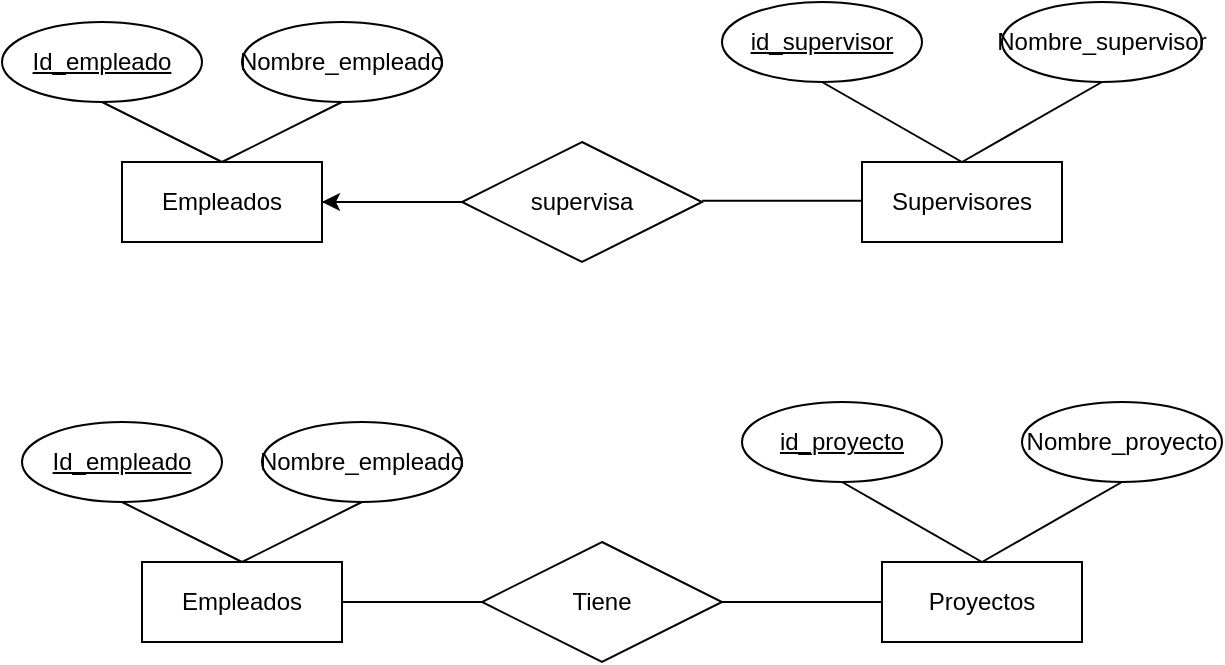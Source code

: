 <mxfile version="25.0.3">
  <diagram name="Página-1" id="SwvaVbSk8qbzMh4MLZsh">
    <mxGraphModel dx="654" dy="875" grid="1" gridSize="10" guides="1" tooltips="1" connect="1" arrows="1" fold="1" page="1" pageScale="1" pageWidth="827" pageHeight="1169" math="0" shadow="0">
      <root>
        <mxCell id="0" />
        <mxCell id="1" parent="0" />
        <mxCell id="cMKydo8FVzxPNqGR1aTB-32" style="edgeStyle=orthogonalEdgeStyle;rounded=0;orthogonalLoop=1;jettySize=auto;html=1;exitX=0;exitY=0.5;exitDx=0;exitDy=0;entryX=1;entryY=0.5;entryDx=0;entryDy=0;" edge="1" parent="1" source="cMKydo8FVzxPNqGR1aTB-1" target="cMKydo8FVzxPNqGR1aTB-3">
          <mxGeometry relative="1" as="geometry" />
        </mxCell>
        <mxCell id="cMKydo8FVzxPNqGR1aTB-1" value="supervisa" style="shape=rhombus;perimeter=rhombusPerimeter;whiteSpace=wrap;html=1;align=center;" vertex="1" parent="1">
          <mxGeometry x="350" y="370" width="120" height="60" as="geometry" />
        </mxCell>
        <mxCell id="cMKydo8FVzxPNqGR1aTB-2" value="Supervisores" style="whiteSpace=wrap;html=1;align=center;" vertex="1" parent="1">
          <mxGeometry x="550" y="380" width="100" height="40" as="geometry" />
        </mxCell>
        <mxCell id="cMKydo8FVzxPNqGR1aTB-3" value="Empleados" style="whiteSpace=wrap;html=1;align=center;" vertex="1" parent="1">
          <mxGeometry x="180" y="380" width="100" height="40" as="geometry" />
        </mxCell>
        <mxCell id="cMKydo8FVzxPNqGR1aTB-4" value="" style="endArrow=none;html=1;rounded=0;exitX=1;exitY=0.5;exitDx=0;exitDy=0;entryX=0;entryY=0.5;entryDx=0;entryDy=0;" edge="1" parent="1" source="cMKydo8FVzxPNqGR1aTB-3" target="cMKydo8FVzxPNqGR1aTB-1">
          <mxGeometry relative="1" as="geometry">
            <mxPoint x="330" y="400" as="sourcePoint" />
            <mxPoint x="490" y="400" as="targetPoint" />
          </mxGeometry>
        </mxCell>
        <mxCell id="cMKydo8FVzxPNqGR1aTB-6" value="" style="endArrow=none;html=1;rounded=0;exitX=1;exitY=0.5;exitDx=0;exitDy=0;entryX=0;entryY=0.5;entryDx=0;entryDy=0;" edge="1" parent="1">
          <mxGeometry relative="1" as="geometry">
            <mxPoint x="470" y="399.41" as="sourcePoint" />
            <mxPoint x="550" y="399.41" as="targetPoint" />
          </mxGeometry>
        </mxCell>
        <mxCell id="cMKydo8FVzxPNqGR1aTB-7" value="Id_empleado" style="ellipse;whiteSpace=wrap;html=1;align=center;fontStyle=4;" vertex="1" parent="1">
          <mxGeometry x="120" y="310" width="100" height="40" as="geometry" />
        </mxCell>
        <mxCell id="cMKydo8FVzxPNqGR1aTB-8" value="id_supervisor" style="ellipse;whiteSpace=wrap;html=1;align=center;fontStyle=4;" vertex="1" parent="1">
          <mxGeometry x="480" y="300" width="100" height="40" as="geometry" />
        </mxCell>
        <mxCell id="cMKydo8FVzxPNqGR1aTB-9" value="Nombre_empleado" style="ellipse;whiteSpace=wrap;html=1;align=center;" vertex="1" parent="1">
          <mxGeometry x="240" y="310" width="100" height="40" as="geometry" />
        </mxCell>
        <mxCell id="cMKydo8FVzxPNqGR1aTB-11" value="Nombre_supervisor" style="ellipse;whiteSpace=wrap;html=1;align=center;" vertex="1" parent="1">
          <mxGeometry x="620" y="300" width="100" height="40" as="geometry" />
        </mxCell>
        <mxCell id="cMKydo8FVzxPNqGR1aTB-12" value="" style="endArrow=none;html=1;rounded=0;exitX=0.5;exitY=1;exitDx=0;exitDy=0;entryX=0.5;entryY=0;entryDx=0;entryDy=0;" edge="1" parent="1" source="cMKydo8FVzxPNqGR1aTB-7" target="cMKydo8FVzxPNqGR1aTB-3">
          <mxGeometry relative="1" as="geometry">
            <mxPoint x="290" y="410" as="sourcePoint" />
            <mxPoint x="360" y="410" as="targetPoint" />
          </mxGeometry>
        </mxCell>
        <mxCell id="cMKydo8FVzxPNqGR1aTB-13" value="" style="endArrow=none;html=1;rounded=0;exitX=0.5;exitY=1;exitDx=0;exitDy=0;entryX=0.5;entryY=0;entryDx=0;entryDy=0;" edge="1" parent="1" source="cMKydo8FVzxPNqGR1aTB-9" target="cMKydo8FVzxPNqGR1aTB-3">
          <mxGeometry relative="1" as="geometry">
            <mxPoint x="180" y="360" as="sourcePoint" />
            <mxPoint x="240" y="390" as="targetPoint" />
          </mxGeometry>
        </mxCell>
        <mxCell id="cMKydo8FVzxPNqGR1aTB-15" value="" style="endArrow=none;html=1;rounded=0;exitX=0.5;exitY=1;exitDx=0;exitDy=0;entryX=0.5;entryY=0;entryDx=0;entryDy=0;" edge="1" parent="1" source="cMKydo8FVzxPNqGR1aTB-8" target="cMKydo8FVzxPNqGR1aTB-2">
          <mxGeometry relative="1" as="geometry">
            <mxPoint x="180" y="360" as="sourcePoint" />
            <mxPoint x="240" y="390" as="targetPoint" />
          </mxGeometry>
        </mxCell>
        <mxCell id="cMKydo8FVzxPNqGR1aTB-16" value="" style="endArrow=none;html=1;rounded=0;exitX=0.5;exitY=1;exitDx=0;exitDy=0;entryX=0.5;entryY=0;entryDx=0;entryDy=0;" edge="1" parent="1" source="cMKydo8FVzxPNqGR1aTB-11" target="cMKydo8FVzxPNqGR1aTB-2">
          <mxGeometry relative="1" as="geometry">
            <mxPoint x="580" y="360" as="sourcePoint" />
            <mxPoint x="610" y="390" as="targetPoint" />
          </mxGeometry>
        </mxCell>
        <mxCell id="cMKydo8FVzxPNqGR1aTB-17" value="Tiene" style="shape=rhombus;perimeter=rhombusPerimeter;whiteSpace=wrap;html=1;align=center;" vertex="1" parent="1">
          <mxGeometry x="360" y="570" width="120" height="60" as="geometry" />
        </mxCell>
        <mxCell id="cMKydo8FVzxPNqGR1aTB-19" value="Proyectos" style="whiteSpace=wrap;html=1;align=center;" vertex="1" parent="1">
          <mxGeometry x="560" y="580" width="100" height="40" as="geometry" />
        </mxCell>
        <mxCell id="cMKydo8FVzxPNqGR1aTB-20" value="Empleados" style="whiteSpace=wrap;html=1;align=center;" vertex="1" parent="1">
          <mxGeometry x="190" y="580" width="100" height="40" as="geometry" />
        </mxCell>
        <mxCell id="cMKydo8FVzxPNqGR1aTB-21" value="" style="endArrow=none;html=1;rounded=0;exitX=1;exitY=0.5;exitDx=0;exitDy=0;entryX=0;entryY=0.5;entryDx=0;entryDy=0;" edge="1" parent="1" source="cMKydo8FVzxPNqGR1aTB-20" target="cMKydo8FVzxPNqGR1aTB-17">
          <mxGeometry relative="1" as="geometry">
            <mxPoint x="340" y="600" as="sourcePoint" />
            <mxPoint x="500" y="600" as="targetPoint" />
          </mxGeometry>
        </mxCell>
        <mxCell id="cMKydo8FVzxPNqGR1aTB-23" value="Id_empleado" style="ellipse;whiteSpace=wrap;html=1;align=center;fontStyle=4;" vertex="1" parent="1">
          <mxGeometry x="130" y="510" width="100" height="40" as="geometry" />
        </mxCell>
        <mxCell id="cMKydo8FVzxPNqGR1aTB-24" value="id_proyecto" style="ellipse;whiteSpace=wrap;html=1;align=center;fontStyle=4;" vertex="1" parent="1">
          <mxGeometry x="490" y="500" width="100" height="40" as="geometry" />
        </mxCell>
        <mxCell id="cMKydo8FVzxPNqGR1aTB-25" value="Nombre_empleado" style="ellipse;whiteSpace=wrap;html=1;align=center;" vertex="1" parent="1">
          <mxGeometry x="250" y="510" width="100" height="40" as="geometry" />
        </mxCell>
        <mxCell id="cMKydo8FVzxPNqGR1aTB-26" value="Nombre_proyecto" style="ellipse;whiteSpace=wrap;html=1;align=center;" vertex="1" parent="1">
          <mxGeometry x="630" y="500" width="100" height="40" as="geometry" />
        </mxCell>
        <mxCell id="cMKydo8FVzxPNqGR1aTB-27" value="" style="endArrow=none;html=1;rounded=0;exitX=0.5;exitY=1;exitDx=0;exitDy=0;entryX=0.5;entryY=0;entryDx=0;entryDy=0;" edge="1" parent="1" source="cMKydo8FVzxPNqGR1aTB-23" target="cMKydo8FVzxPNqGR1aTB-20">
          <mxGeometry relative="1" as="geometry">
            <mxPoint x="300" y="610" as="sourcePoint" />
            <mxPoint x="370" y="610" as="targetPoint" />
          </mxGeometry>
        </mxCell>
        <mxCell id="cMKydo8FVzxPNqGR1aTB-28" value="" style="endArrow=none;html=1;rounded=0;exitX=0.5;exitY=1;exitDx=0;exitDy=0;entryX=0.5;entryY=0;entryDx=0;entryDy=0;" edge="1" parent="1" source="cMKydo8FVzxPNqGR1aTB-25" target="cMKydo8FVzxPNqGR1aTB-20">
          <mxGeometry relative="1" as="geometry">
            <mxPoint x="190" y="560" as="sourcePoint" />
            <mxPoint x="250" y="590" as="targetPoint" />
          </mxGeometry>
        </mxCell>
        <mxCell id="cMKydo8FVzxPNqGR1aTB-29" value="" style="endArrow=none;html=1;rounded=0;exitX=0.5;exitY=1;exitDx=0;exitDy=0;entryX=0.5;entryY=0;entryDx=0;entryDy=0;" edge="1" parent="1" source="cMKydo8FVzxPNqGR1aTB-24" target="cMKydo8FVzxPNqGR1aTB-19">
          <mxGeometry relative="1" as="geometry">
            <mxPoint x="190" y="560" as="sourcePoint" />
            <mxPoint x="250" y="590" as="targetPoint" />
          </mxGeometry>
        </mxCell>
        <mxCell id="cMKydo8FVzxPNqGR1aTB-30" value="" style="endArrow=none;html=1;rounded=0;exitX=0.5;exitY=1;exitDx=0;exitDy=0;entryX=0.5;entryY=0;entryDx=0;entryDy=0;" edge="1" parent="1" source="cMKydo8FVzxPNqGR1aTB-26" target="cMKydo8FVzxPNqGR1aTB-19">
          <mxGeometry relative="1" as="geometry">
            <mxPoint x="590" y="560" as="sourcePoint" />
            <mxPoint x="620" y="590" as="targetPoint" />
          </mxGeometry>
        </mxCell>
        <mxCell id="cMKydo8FVzxPNqGR1aTB-31" value="" style="endArrow=none;html=1;rounded=0;exitX=1;exitY=0.5;exitDx=0;exitDy=0;entryX=0;entryY=0.5;entryDx=0;entryDy=0;" edge="1" parent="1" source="cMKydo8FVzxPNqGR1aTB-17" target="cMKydo8FVzxPNqGR1aTB-19">
          <mxGeometry relative="1" as="geometry">
            <mxPoint x="480" y="599.5" as="sourcePoint" />
            <mxPoint x="550" y="599.5" as="targetPoint" />
          </mxGeometry>
        </mxCell>
      </root>
    </mxGraphModel>
  </diagram>
</mxfile>
